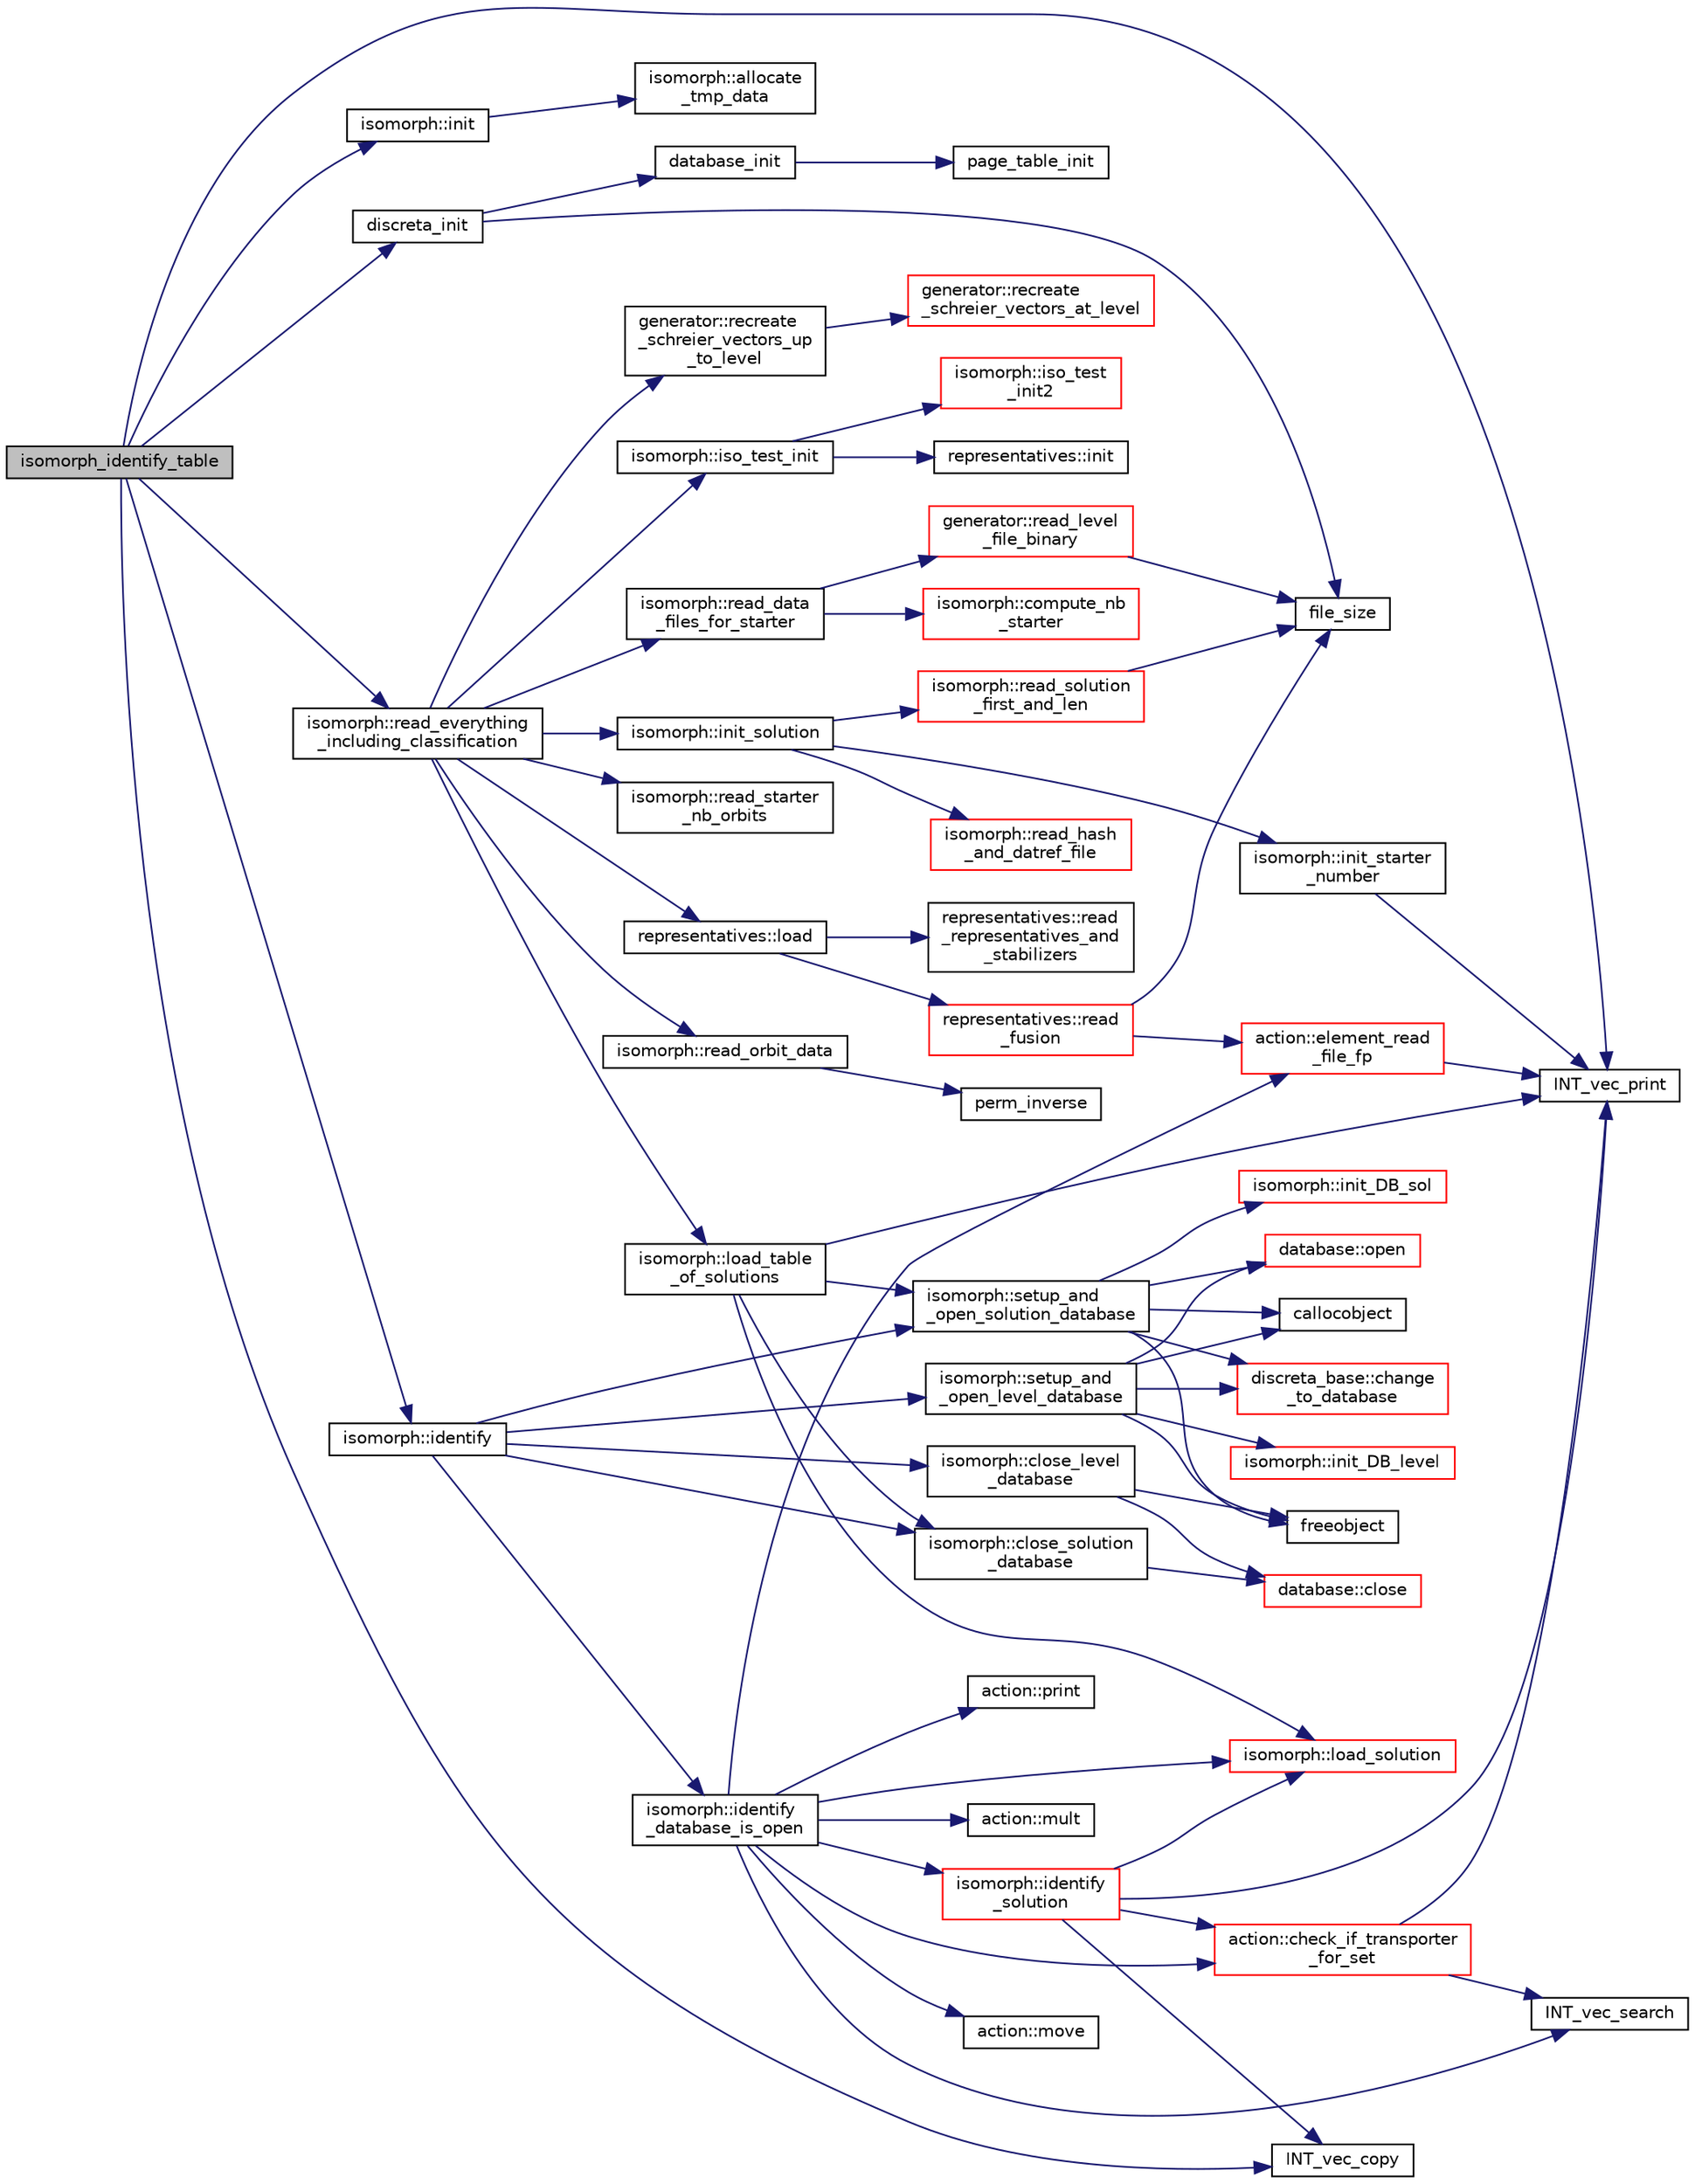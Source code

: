 digraph "isomorph_identify_table"
{
  edge [fontname="Helvetica",fontsize="10",labelfontname="Helvetica",labelfontsize="10"];
  node [fontname="Helvetica",fontsize="10",shape=record];
  rankdir="LR";
  Node5031 [label="isomorph_identify_table",height=0.2,width=0.4,color="black", fillcolor="grey75", style="filled", fontcolor="black"];
  Node5031 -> Node5032 [color="midnightblue",fontsize="10",style="solid",fontname="Helvetica"];
  Node5032 [label="discreta_init",height=0.2,width=0.4,color="black", fillcolor="white", style="filled",URL="$d9/d60/discreta_8h.html#a26c1fcfc028f99baaccd7da37c8688e7"];
  Node5032 -> Node5033 [color="midnightblue",fontsize="10",style="solid",fontname="Helvetica"];
  Node5033 [label="file_size",height=0.2,width=0.4,color="black", fillcolor="white", style="filled",URL="$df/dbf/sajeeb_8_c.html#a5c37cf5785204b6e9adf647dc14d0e50"];
  Node5032 -> Node5034 [color="midnightblue",fontsize="10",style="solid",fontname="Helvetica"];
  Node5034 [label="database_init",height=0.2,width=0.4,color="black", fillcolor="white", style="filled",URL="$d8/d5a/btree_8_c.html#a925ec7a8df95c484c506e7d1a0419f1c"];
  Node5034 -> Node5035 [color="midnightblue",fontsize="10",style="solid",fontname="Helvetica"];
  Node5035 [label="page_table_init",height=0.2,width=0.4,color="black", fillcolor="white", style="filled",URL="$d9/d60/discreta_8h.html#ab1c17c254db929b1c70f13c60f3efbbe"];
  Node5031 -> Node5036 [color="midnightblue",fontsize="10",style="solid",fontname="Helvetica"];
  Node5036 [label="isomorph::init",height=0.2,width=0.4,color="black", fillcolor="white", style="filled",URL="$d3/d5f/classisomorph.html#ad10f09aafccb67e0871404d61a68e0d9"];
  Node5036 -> Node5037 [color="midnightblue",fontsize="10",style="solid",fontname="Helvetica"];
  Node5037 [label="isomorph::allocate\l_tmp_data",height=0.2,width=0.4,color="black", fillcolor="white", style="filled",URL="$d3/d5f/classisomorph.html#a2aba74f4e4c524cfee6c9faea33474c2"];
  Node5031 -> Node5038 [color="midnightblue",fontsize="10",style="solid",fontname="Helvetica"];
  Node5038 [label="isomorph::read_everything\l_including_classification",height=0.2,width=0.4,color="black", fillcolor="white", style="filled",URL="$d3/d5f/classisomorph.html#aa6a56e4522d3133a6ea65c9ac6de3924"];
  Node5038 -> Node5039 [color="midnightblue",fontsize="10",style="solid",fontname="Helvetica"];
  Node5039 [label="isomorph::read_data\l_files_for_starter",height=0.2,width=0.4,color="black", fillcolor="white", style="filled",URL="$d3/d5f/classisomorph.html#a388ff858a7a437e12b5a96121294f48f"];
  Node5039 -> Node5040 [color="midnightblue",fontsize="10",style="solid",fontname="Helvetica"];
  Node5040 [label="generator::read_level\l_file_binary",height=0.2,width=0.4,color="red", fillcolor="white", style="filled",URL="$d7/d73/classgenerator.html#a03b82a8bd61e9d6af1a8c114274b2be2"];
  Node5040 -> Node5033 [color="midnightblue",fontsize="10",style="solid",fontname="Helvetica"];
  Node5039 -> Node5046 [color="midnightblue",fontsize="10",style="solid",fontname="Helvetica"];
  Node5046 [label="isomorph::compute_nb\l_starter",height=0.2,width=0.4,color="red", fillcolor="white", style="filled",URL="$d3/d5f/classisomorph.html#ac899e1617283a043eab938ee0f84ea51"];
  Node5038 -> Node5048 [color="midnightblue",fontsize="10",style="solid",fontname="Helvetica"];
  Node5048 [label="isomorph::init_solution",height=0.2,width=0.4,color="black", fillcolor="white", style="filled",URL="$d3/d5f/classisomorph.html#ac3c171a595b93a33ac8a9e5d2d7b6eab"];
  Node5048 -> Node5049 [color="midnightblue",fontsize="10",style="solid",fontname="Helvetica"];
  Node5049 [label="isomorph::read_solution\l_first_and_len",height=0.2,width=0.4,color="red", fillcolor="white", style="filled",URL="$d3/d5f/classisomorph.html#affd1e7546f0caf49aac43df1cff96485"];
  Node5049 -> Node5033 [color="midnightblue",fontsize="10",style="solid",fontname="Helvetica"];
  Node5048 -> Node5065 [color="midnightblue",fontsize="10",style="solid",fontname="Helvetica"];
  Node5065 [label="isomorph::init_starter\l_number",height=0.2,width=0.4,color="black", fillcolor="white", style="filled",URL="$d3/d5f/classisomorph.html#a93b1d8fa988ca12f5f231fc4420873b2"];
  Node5065 -> Node5066 [color="midnightblue",fontsize="10",style="solid",fontname="Helvetica"];
  Node5066 [label="INT_vec_print",height=0.2,width=0.4,color="black", fillcolor="white", style="filled",URL="$df/dbf/sajeeb_8_c.html#a79a5901af0b47dd0d694109543c027fe"];
  Node5048 -> Node5067 [color="midnightblue",fontsize="10",style="solid",fontname="Helvetica"];
  Node5067 [label="isomorph::read_hash\l_and_datref_file",height=0.2,width=0.4,color="red", fillcolor="white", style="filled",URL="$d3/d5f/classisomorph.html#a9e56d23f3f1d73c76945df4157100d1a"];
  Node5038 -> Node5069 [color="midnightblue",fontsize="10",style="solid",fontname="Helvetica"];
  Node5069 [label="isomorph::load_table\l_of_solutions",height=0.2,width=0.4,color="black", fillcolor="white", style="filled",URL="$d3/d5f/classisomorph.html#a21ab5aba74a200b9abf041dc5206821a"];
  Node5069 -> Node5070 [color="midnightblue",fontsize="10",style="solid",fontname="Helvetica"];
  Node5070 [label="isomorph::setup_and\l_open_solution_database",height=0.2,width=0.4,color="black", fillcolor="white", style="filled",URL="$d3/d5f/classisomorph.html#a31846d3ae261a9c2dc089fb87710ce5c"];
  Node5070 -> Node5071 [color="midnightblue",fontsize="10",style="solid",fontname="Helvetica"];
  Node5071 [label="freeobject",height=0.2,width=0.4,color="black", fillcolor="white", style="filled",URL="$d9/d60/discreta_8h.html#a3bd8a0c7f8d0451709f6e310536ff2ae"];
  Node5070 -> Node5072 [color="midnightblue",fontsize="10",style="solid",fontname="Helvetica"];
  Node5072 [label="callocobject",height=0.2,width=0.4,color="black", fillcolor="white", style="filled",URL="$d9/d60/discreta_8h.html#a8bbcb8338d159223714097d10e94364d"];
  Node5070 -> Node5073 [color="midnightblue",fontsize="10",style="solid",fontname="Helvetica"];
  Node5073 [label="discreta_base::change\l_to_database",height=0.2,width=0.4,color="red", fillcolor="white", style="filled",URL="$d7/d71/classdiscreta__base.html#a9187fb1e0526e3d327b78bb19475ae40"];
  Node5070 -> Node5145 [color="midnightblue",fontsize="10",style="solid",fontname="Helvetica"];
  Node5145 [label="isomorph::init_DB_sol",height=0.2,width=0.4,color="red", fillcolor="white", style="filled",URL="$d3/d5f/classisomorph.html#afd8d8a546fa9a7bc6f211b216e291039"];
  Node5070 -> Node5183 [color="midnightblue",fontsize="10",style="solid",fontname="Helvetica"];
  Node5183 [label="database::open",height=0.2,width=0.4,color="red", fillcolor="white", style="filled",URL="$db/d72/classdatabase.html#a65e8eccf98ecab4d55fb25bacaae6a19"];
  Node5069 -> Node5204 [color="midnightblue",fontsize="10",style="solid",fontname="Helvetica"];
  Node5204 [label="isomorph::load_solution",height=0.2,width=0.4,color="red", fillcolor="white", style="filled",URL="$d3/d5f/classisomorph.html#a18df8e5d8ba2c2fe7c6d59a2d42768a5"];
  Node5069 -> Node5066 [color="midnightblue",fontsize="10",style="solid",fontname="Helvetica"];
  Node5069 -> Node5211 [color="midnightblue",fontsize="10",style="solid",fontname="Helvetica"];
  Node5211 [label="isomorph::close_solution\l_database",height=0.2,width=0.4,color="black", fillcolor="white", style="filled",URL="$d3/d5f/classisomorph.html#a4219716e51f60288361e06dd0e91810b"];
  Node5211 -> Node5212 [color="midnightblue",fontsize="10",style="solid",fontname="Helvetica"];
  Node5212 [label="database::close",height=0.2,width=0.4,color="red", fillcolor="white", style="filled",URL="$db/d72/classdatabase.html#acdc74d15f711cab1c165989723d45caf"];
  Node5038 -> Node5223 [color="midnightblue",fontsize="10",style="solid",fontname="Helvetica"];
  Node5223 [label="isomorph::read_orbit_data",height=0.2,width=0.4,color="black", fillcolor="white", style="filled",URL="$d3/d5f/classisomorph.html#a3f895bdfd6614c79db98560b091d61eb"];
  Node5223 -> Node5057 [color="midnightblue",fontsize="10",style="solid",fontname="Helvetica"];
  Node5057 [label="perm_inverse",height=0.2,width=0.4,color="black", fillcolor="white", style="filled",URL="$d2/d7c/combinatorics_8_c.html#ab7f02d1e2e257e1118eae354ab16d447"];
  Node5038 -> Node5224 [color="midnightblue",fontsize="10",style="solid",fontname="Helvetica"];
  Node5224 [label="generator::recreate\l_schreier_vectors_up\l_to_level",height=0.2,width=0.4,color="black", fillcolor="white", style="filled",URL="$d7/d73/classgenerator.html#a2ca7599e91bb012d41153aec95f081f7"];
  Node5224 -> Node5225 [color="midnightblue",fontsize="10",style="solid",fontname="Helvetica"];
  Node5225 [label="generator::recreate\l_schreier_vectors_at_level",height=0.2,width=0.4,color="red", fillcolor="white", style="filled",URL="$d7/d73/classgenerator.html#a7d190e196e7c9721c4135f40f01d922f"];
  Node5038 -> Node5761 [color="midnightblue",fontsize="10",style="solid",fontname="Helvetica"];
  Node5761 [label="isomorph::iso_test_init",height=0.2,width=0.4,color="black", fillcolor="white", style="filled",URL="$d3/d5f/classisomorph.html#a71d125f4cc34ac9a2160e565021802f8"];
  Node5761 -> Node5762 [color="midnightblue",fontsize="10",style="solid",fontname="Helvetica"];
  Node5762 [label="isomorph::iso_test\l_init2",height=0.2,width=0.4,color="red", fillcolor="white", style="filled",URL="$d3/d5f/classisomorph.html#a5aa54ad741dc6c43e688f6c66dae798d"];
  Node5761 -> Node5764 [color="midnightblue",fontsize="10",style="solid",fontname="Helvetica"];
  Node5764 [label="representatives::init",height=0.2,width=0.4,color="black", fillcolor="white", style="filled",URL="$da/dc1/classrepresentatives.html#ae3d1d5911e48bb0086264840f942370e"];
  Node5038 -> Node5765 [color="midnightblue",fontsize="10",style="solid",fontname="Helvetica"];
  Node5765 [label="isomorph::read_starter\l_nb_orbits",height=0.2,width=0.4,color="black", fillcolor="white", style="filled",URL="$d3/d5f/classisomorph.html#a1102e2f058d18399ce5155ae33b2f00a"];
  Node5038 -> Node5766 [color="midnightblue",fontsize="10",style="solid",fontname="Helvetica"];
  Node5766 [label="representatives::load",height=0.2,width=0.4,color="black", fillcolor="white", style="filled",URL="$da/dc1/classrepresentatives.html#af9a82206de511896846f35ea46d29515"];
  Node5766 -> Node5767 [color="midnightblue",fontsize="10",style="solid",fontname="Helvetica"];
  Node5767 [label="representatives::read\l_fusion",height=0.2,width=0.4,color="red", fillcolor="white", style="filled",URL="$da/dc1/classrepresentatives.html#a5ced64d9af0c5e0ad46b9ba6244ac332"];
  Node5767 -> Node5033 [color="midnightblue",fontsize="10",style="solid",fontname="Helvetica"];
  Node5767 -> Node5768 [color="midnightblue",fontsize="10",style="solid",fontname="Helvetica"];
  Node5768 [label="action::element_read\l_file_fp",height=0.2,width=0.4,color="red", fillcolor="white", style="filled",URL="$d2/d86/classaction.html#a5cff4d93d067b68e4ecf2d8502d697bb"];
  Node5768 -> Node5066 [color="midnightblue",fontsize="10",style="solid",fontname="Helvetica"];
  Node5766 -> Node5769 [color="midnightblue",fontsize="10",style="solid",fontname="Helvetica"];
  Node5769 [label="representatives::read\l_representatives_and\l_stabilizers",height=0.2,width=0.4,color="black", fillcolor="white", style="filled",URL="$da/dc1/classrepresentatives.html#a265f9011bf89e9be28e9627ad127f0f4"];
  Node5031 -> Node5304 [color="midnightblue",fontsize="10",style="solid",fontname="Helvetica"];
  Node5304 [label="INT_vec_copy",height=0.2,width=0.4,color="black", fillcolor="white", style="filled",URL="$df/dbf/sajeeb_8_c.html#ac2d875e27e009af6ec04d17254d11075"];
  Node5031 -> Node5066 [color="midnightblue",fontsize="10",style="solid",fontname="Helvetica"];
  Node5031 -> Node5770 [color="midnightblue",fontsize="10",style="solid",fontname="Helvetica"];
  Node5770 [label="isomorph::identify",height=0.2,width=0.4,color="black", fillcolor="white", style="filled",URL="$d3/d5f/classisomorph.html#a78ecf843b9f6ca1cfd666e222edd90ae"];
  Node5770 -> Node5070 [color="midnightblue",fontsize="10",style="solid",fontname="Helvetica"];
  Node5770 -> Node5771 [color="midnightblue",fontsize="10",style="solid",fontname="Helvetica"];
  Node5771 [label="isomorph::setup_and\l_open_level_database",height=0.2,width=0.4,color="black", fillcolor="white", style="filled",URL="$d3/d5f/classisomorph.html#aa011f38988f4db9c6f5abd84faebd153"];
  Node5771 -> Node5071 [color="midnightblue",fontsize="10",style="solid",fontname="Helvetica"];
  Node5771 -> Node5072 [color="midnightblue",fontsize="10",style="solid",fontname="Helvetica"];
  Node5771 -> Node5073 [color="midnightblue",fontsize="10",style="solid",fontname="Helvetica"];
  Node5771 -> Node5772 [color="midnightblue",fontsize="10",style="solid",fontname="Helvetica"];
  Node5772 [label="isomorph::init_DB_level",height=0.2,width=0.4,color="red", fillcolor="white", style="filled",URL="$d3/d5f/classisomorph.html#a1a2df5281026bc94d57ebce33d67fe6c"];
  Node5771 -> Node5183 [color="midnightblue",fontsize="10",style="solid",fontname="Helvetica"];
  Node5770 -> Node5773 [color="midnightblue",fontsize="10",style="solid",fontname="Helvetica"];
  Node5773 [label="isomorph::identify\l_database_is_open",height=0.2,width=0.4,color="black", fillcolor="white", style="filled",URL="$d3/d5f/classisomorph.html#a4a5d04d07ac8c2a994fa174f156dea73"];
  Node5773 -> Node5774 [color="midnightblue",fontsize="10",style="solid",fontname="Helvetica"];
  Node5774 [label="isomorph::identify\l_solution",height=0.2,width=0.4,color="red", fillcolor="white", style="filled",URL="$d3/d5f/classisomorph.html#abc63d2e561a6209e32c47d8486c9a67e"];
  Node5774 -> Node5304 [color="midnightblue",fontsize="10",style="solid",fontname="Helvetica"];
  Node5774 -> Node5204 [color="midnightblue",fontsize="10",style="solid",fontname="Helvetica"];
  Node5774 -> Node5826 [color="midnightblue",fontsize="10",style="solid",fontname="Helvetica"];
  Node5826 [label="action::check_if_transporter\l_for_set",height=0.2,width=0.4,color="red", fillcolor="white", style="filled",URL="$d2/d86/classaction.html#a84f3aaa00cbc09fb93f131b16d1fd290"];
  Node5826 -> Node5066 [color="midnightblue",fontsize="10",style="solid",fontname="Helvetica"];
  Node5826 -> Node5233 [color="midnightblue",fontsize="10",style="solid",fontname="Helvetica"];
  Node5233 [label="INT_vec_search",height=0.2,width=0.4,color="black", fillcolor="white", style="filled",URL="$d5/de2/foundations_2data__structures_2data__structures_8h.html#ad103ef2316a1f671bdb68fd9cd9ba945"];
  Node5774 -> Node5066 [color="midnightblue",fontsize="10",style="solid",fontname="Helvetica"];
  Node5773 -> Node5204 [color="midnightblue",fontsize="10",style="solid",fontname="Helvetica"];
  Node5773 -> Node5826 [color="midnightblue",fontsize="10",style="solid",fontname="Helvetica"];
  Node5773 -> Node5768 [color="midnightblue",fontsize="10",style="solid",fontname="Helvetica"];
  Node5773 -> Node5828 [color="midnightblue",fontsize="10",style="solid",fontname="Helvetica"];
  Node5828 [label="action::mult",height=0.2,width=0.4,color="black", fillcolor="white", style="filled",URL="$d2/d86/classaction.html#a97d41015c3985091d0f4cd34e0180ea7"];
  Node5773 -> Node5829 [color="midnightblue",fontsize="10",style="solid",fontname="Helvetica"];
  Node5829 [label="action::move",height=0.2,width=0.4,color="black", fillcolor="white", style="filled",URL="$d2/d86/classaction.html#ab857fef69d8687a7926a9e4a00dd77ee"];
  Node5773 -> Node5603 [color="midnightblue",fontsize="10",style="solid",fontname="Helvetica"];
  Node5603 [label="action::print",height=0.2,width=0.4,color="black", fillcolor="white", style="filled",URL="$d2/d86/classaction.html#ae4159079fcf493e0e110c2114cc0a52d"];
  Node5773 -> Node5233 [color="midnightblue",fontsize="10",style="solid",fontname="Helvetica"];
  Node5770 -> Node5830 [color="midnightblue",fontsize="10",style="solid",fontname="Helvetica"];
  Node5830 [label="isomorph::close_level\l_database",height=0.2,width=0.4,color="black", fillcolor="white", style="filled",URL="$d3/d5f/classisomorph.html#aeca68d029ae707d3a6c6d4293b7086c8"];
  Node5830 -> Node5212 [color="midnightblue",fontsize="10",style="solid",fontname="Helvetica"];
  Node5830 -> Node5071 [color="midnightblue",fontsize="10",style="solid",fontname="Helvetica"];
  Node5770 -> Node5211 [color="midnightblue",fontsize="10",style="solid",fontname="Helvetica"];
}
